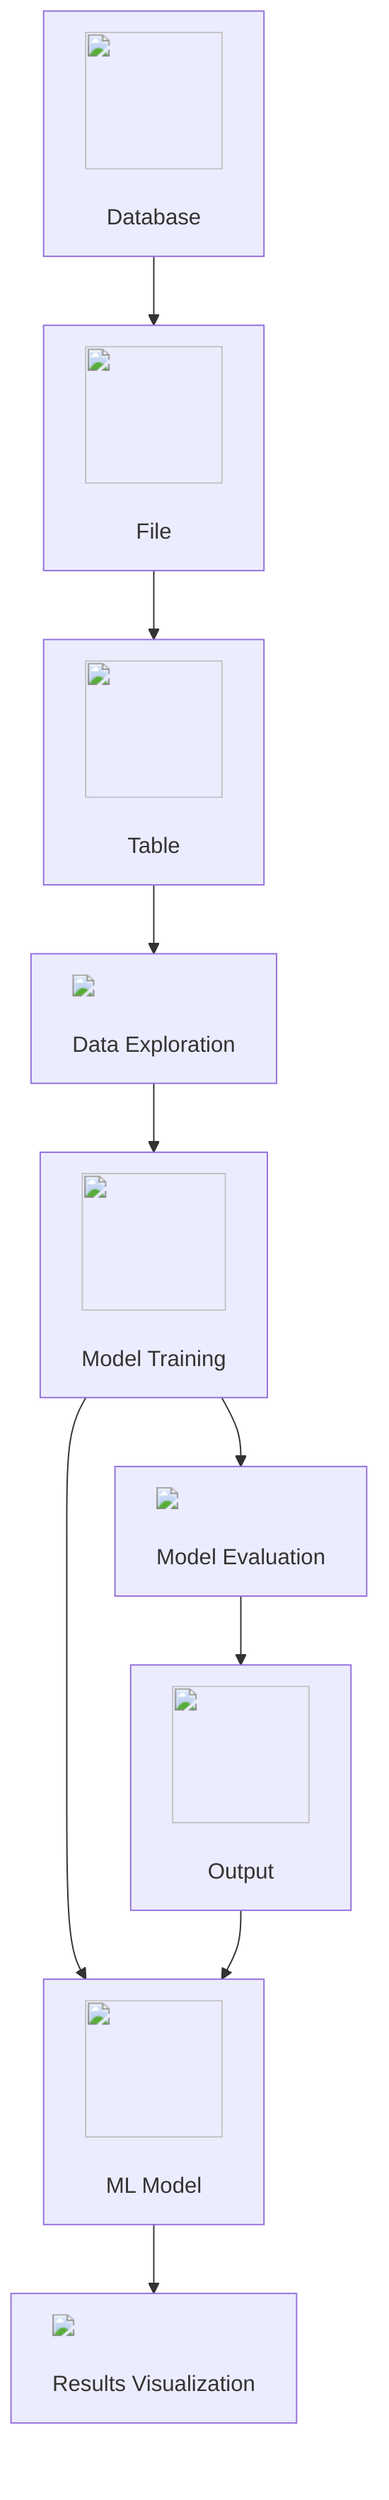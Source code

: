 graph TD;
    A["<img src='path/to/icon.svg' width=100 height=100/> <br/> Database"] --> B["<img src='path/to/icon.svg' width=100 height=100/> <br/> File"];
    B --> C["<img src='path/to/icon.svg' width=100 height=100/> <br/> Table"];
    C --> D["<img src='path/to/plot.svg'/> <br/> Data Exploration"];
    D --> E["<img src='path/to/icon.svg' width=100 height=100/> <br/> Model Training"];
    E --> F["<img src='path/to/plot.svg'/> <br/> Model Evaluation"];
    F --> G["<img src='path/to/icon.svg' width=100 height=100/> <br/> Output"];
    E --> H["<img src='path/to/icon.svg' width=100 height=100/> <br/> ML Model"];
    G --> H;
    H --> I["<img src='path/to/plot.svg'/> <br/> Results Visualization"];